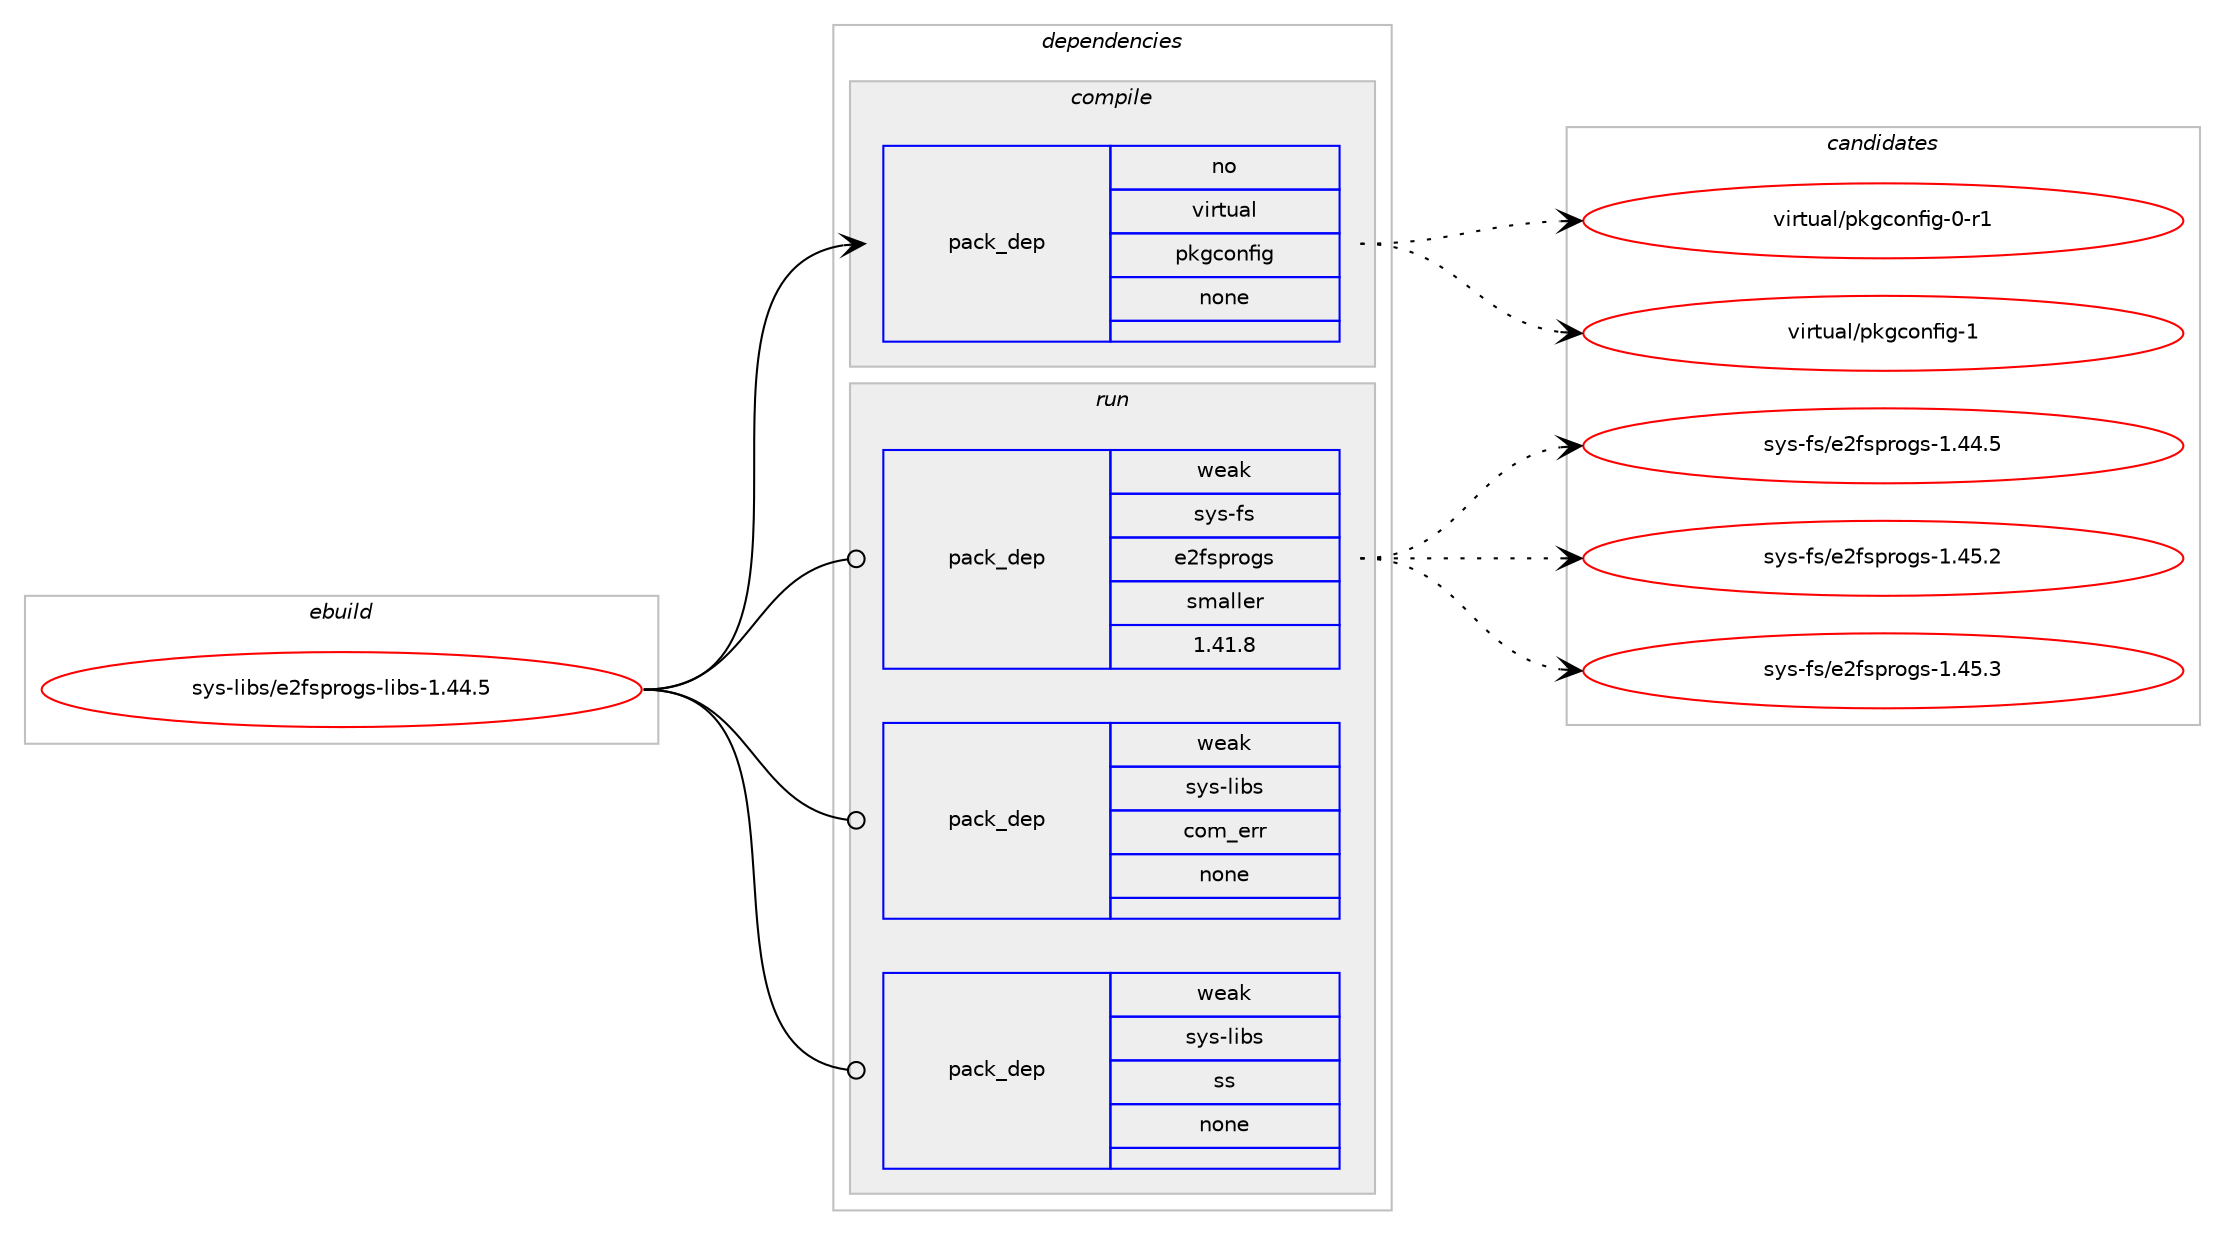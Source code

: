 digraph prolog {

# *************
# Graph options
# *************

newrank=true;
concentrate=true;
compound=true;
graph [rankdir=LR,fontname=Helvetica,fontsize=10,ranksep=1.5];#, ranksep=2.5, nodesep=0.2];
edge  [arrowhead=vee];
node  [fontname=Helvetica,fontsize=10];

# **********
# The ebuild
# **********

subgraph cluster_leftcol {
color=gray;
rank=same;
label=<<i>ebuild</i>>;
id [label="sys-libs/e2fsprogs-libs-1.44.5", color=red, width=4, href="../sys-libs/e2fsprogs-libs-1.44.5.svg"];
}

# ****************
# The dependencies
# ****************

subgraph cluster_midcol {
color=gray;
label=<<i>dependencies</i>>;
subgraph cluster_compile {
fillcolor="#eeeeee";
style=filled;
label=<<i>compile</i>>;
subgraph pack1199 {
dependency1585 [label=<<TABLE BORDER="0" CELLBORDER="1" CELLSPACING="0" CELLPADDING="4" WIDTH="220"><TR><TD ROWSPAN="6" CELLPADDING="30">pack_dep</TD></TR><TR><TD WIDTH="110">no</TD></TR><TR><TD>virtual</TD></TR><TR><TD>pkgconfig</TD></TR><TR><TD>none</TD></TR><TR><TD></TD></TR></TABLE>>, shape=none, color=blue];
}
id:e -> dependency1585:w [weight=20,style="solid",arrowhead="vee"];
}
subgraph cluster_compileandrun {
fillcolor="#eeeeee";
style=filled;
label=<<i>compile and run</i>>;
}
subgraph cluster_run {
fillcolor="#eeeeee";
style=filled;
label=<<i>run</i>>;
subgraph pack1200 {
dependency1586 [label=<<TABLE BORDER="0" CELLBORDER="1" CELLSPACING="0" CELLPADDING="4" WIDTH="220"><TR><TD ROWSPAN="6" CELLPADDING="30">pack_dep</TD></TR><TR><TD WIDTH="110">weak</TD></TR><TR><TD>sys-fs</TD></TR><TR><TD>e2fsprogs</TD></TR><TR><TD>smaller</TD></TR><TR><TD>1.41.8</TD></TR></TABLE>>, shape=none, color=blue];
}
id:e -> dependency1586:w [weight=20,style="solid",arrowhead="odot"];
subgraph pack1201 {
dependency1587 [label=<<TABLE BORDER="0" CELLBORDER="1" CELLSPACING="0" CELLPADDING="4" WIDTH="220"><TR><TD ROWSPAN="6" CELLPADDING="30">pack_dep</TD></TR><TR><TD WIDTH="110">weak</TD></TR><TR><TD>sys-libs</TD></TR><TR><TD>com_err</TD></TR><TR><TD>none</TD></TR><TR><TD></TD></TR></TABLE>>, shape=none, color=blue];
}
id:e -> dependency1587:w [weight=20,style="solid",arrowhead="odot"];
subgraph pack1202 {
dependency1588 [label=<<TABLE BORDER="0" CELLBORDER="1" CELLSPACING="0" CELLPADDING="4" WIDTH="220"><TR><TD ROWSPAN="6" CELLPADDING="30">pack_dep</TD></TR><TR><TD WIDTH="110">weak</TD></TR><TR><TD>sys-libs</TD></TR><TR><TD>ss</TD></TR><TR><TD>none</TD></TR><TR><TD></TD></TR></TABLE>>, shape=none, color=blue];
}
id:e -> dependency1588:w [weight=20,style="solid",arrowhead="odot"];
}
}

# **************
# The candidates
# **************

subgraph cluster_choices {
rank=same;
color=gray;
label=<<i>candidates</i>>;

subgraph choice1199 {
color=black;
nodesep=1;
choice11810511411611797108471121071039911111010210510345484511449 [label="virtual/pkgconfig-0-r1", color=red, width=4,href="../virtual/pkgconfig-0-r1.svg"];
choice1181051141161179710847112107103991111101021051034549 [label="virtual/pkgconfig-1", color=red, width=4,href="../virtual/pkgconfig-1.svg"];
dependency1585:e -> choice11810511411611797108471121071039911111010210510345484511449:w [style=dotted,weight="100"];
dependency1585:e -> choice1181051141161179710847112107103991111101021051034549:w [style=dotted,weight="100"];
}
subgraph choice1200 {
color=black;
nodesep=1;
choice11512111545102115471015010211511211411110311545494652524653 [label="sys-fs/e2fsprogs-1.44.5", color=red, width=4,href="../sys-fs/e2fsprogs-1.44.5.svg"];
choice11512111545102115471015010211511211411110311545494652534650 [label="sys-fs/e2fsprogs-1.45.2", color=red, width=4,href="../sys-fs/e2fsprogs-1.45.2.svg"];
choice11512111545102115471015010211511211411110311545494652534651 [label="sys-fs/e2fsprogs-1.45.3", color=red, width=4,href="../sys-fs/e2fsprogs-1.45.3.svg"];
dependency1586:e -> choice11512111545102115471015010211511211411110311545494652524653:w [style=dotted,weight="100"];
dependency1586:e -> choice11512111545102115471015010211511211411110311545494652534650:w [style=dotted,weight="100"];
dependency1586:e -> choice11512111545102115471015010211511211411110311545494652534651:w [style=dotted,weight="100"];
}
subgraph choice1201 {
color=black;
nodesep=1;
}
subgraph choice1202 {
color=black;
nodesep=1;
}
}

}
